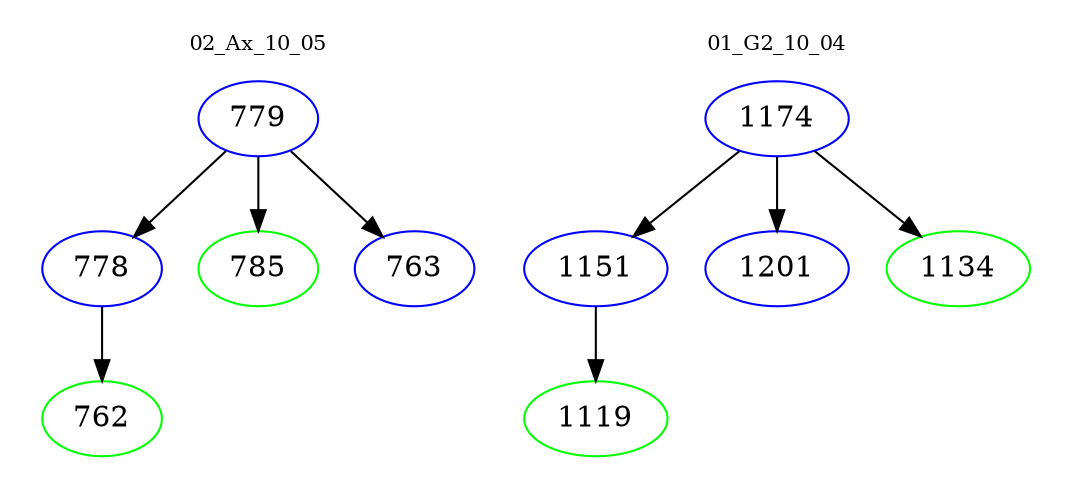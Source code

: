 digraph{
subgraph cluster_0 {
color = white
label = "02_Ax_10_05";
fontsize=10;
T0_779 [label="779", color="blue"]
T0_779 -> T0_778 [color="black"]
T0_778 [label="778", color="blue"]
T0_778 -> T0_762 [color="black"]
T0_762 [label="762", color="green"]
T0_779 -> T0_785 [color="black"]
T0_785 [label="785", color="green"]
T0_779 -> T0_763 [color="black"]
T0_763 [label="763", color="blue"]
}
subgraph cluster_1 {
color = white
label = "01_G2_10_04";
fontsize=10;
T1_1174 [label="1174", color="blue"]
T1_1174 -> T1_1151 [color="black"]
T1_1151 [label="1151", color="blue"]
T1_1151 -> T1_1119 [color="black"]
T1_1119 [label="1119", color="green"]
T1_1174 -> T1_1201 [color="black"]
T1_1201 [label="1201", color="blue"]
T1_1174 -> T1_1134 [color="black"]
T1_1134 [label="1134", color="green"]
}
}
